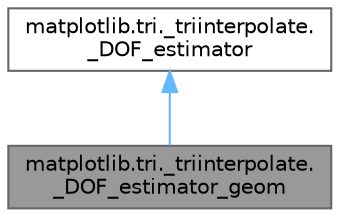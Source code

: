 digraph "matplotlib.tri._triinterpolate._DOF_estimator_geom"
{
 // LATEX_PDF_SIZE
  bgcolor="transparent";
  edge [fontname=Helvetica,fontsize=10,labelfontname=Helvetica,labelfontsize=10];
  node [fontname=Helvetica,fontsize=10,shape=box,height=0.2,width=0.4];
  Node1 [id="Node000001",label="matplotlib.tri._triinterpolate.\l_DOF_estimator_geom",height=0.2,width=0.4,color="gray40", fillcolor="grey60", style="filled", fontcolor="black",tooltip=" "];
  Node2 -> Node1 [id="edge1_Node000001_Node000002",dir="back",color="steelblue1",style="solid",tooltip=" "];
  Node2 [id="Node000002",label="matplotlib.tri._triinterpolate.\l_DOF_estimator",height=0.2,width=0.4,color="gray40", fillcolor="white", style="filled",URL="$d4/da7/classmatplotlib_1_1tri_1_1__triinterpolate_1_1__DOF__estimator.html",tooltip=" "];
}
